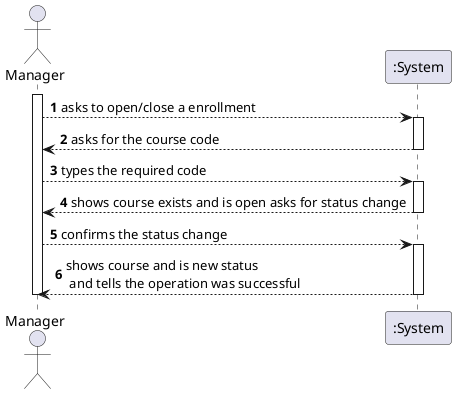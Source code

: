 @startuml
'https://plantuml.com/sequence-diagram

autonumber

actor Manager as Man

activate Man
Man--> ":System" : asks to open/close a enrollment

activate ":System"
":System"--> Man : asks for the course code
deactivate ":System"

Man--> ":System" : types the required code

activate ":System"
":System"-->Man : shows course exists and is open asks for status change
deactivate ":System"

Man----> ":System" : confirms the status change

activate ":System"
":System" --> Man : shows course and is new status \n and tells the operation was successful
deactivate ":System"


deactivate Man
@enduml